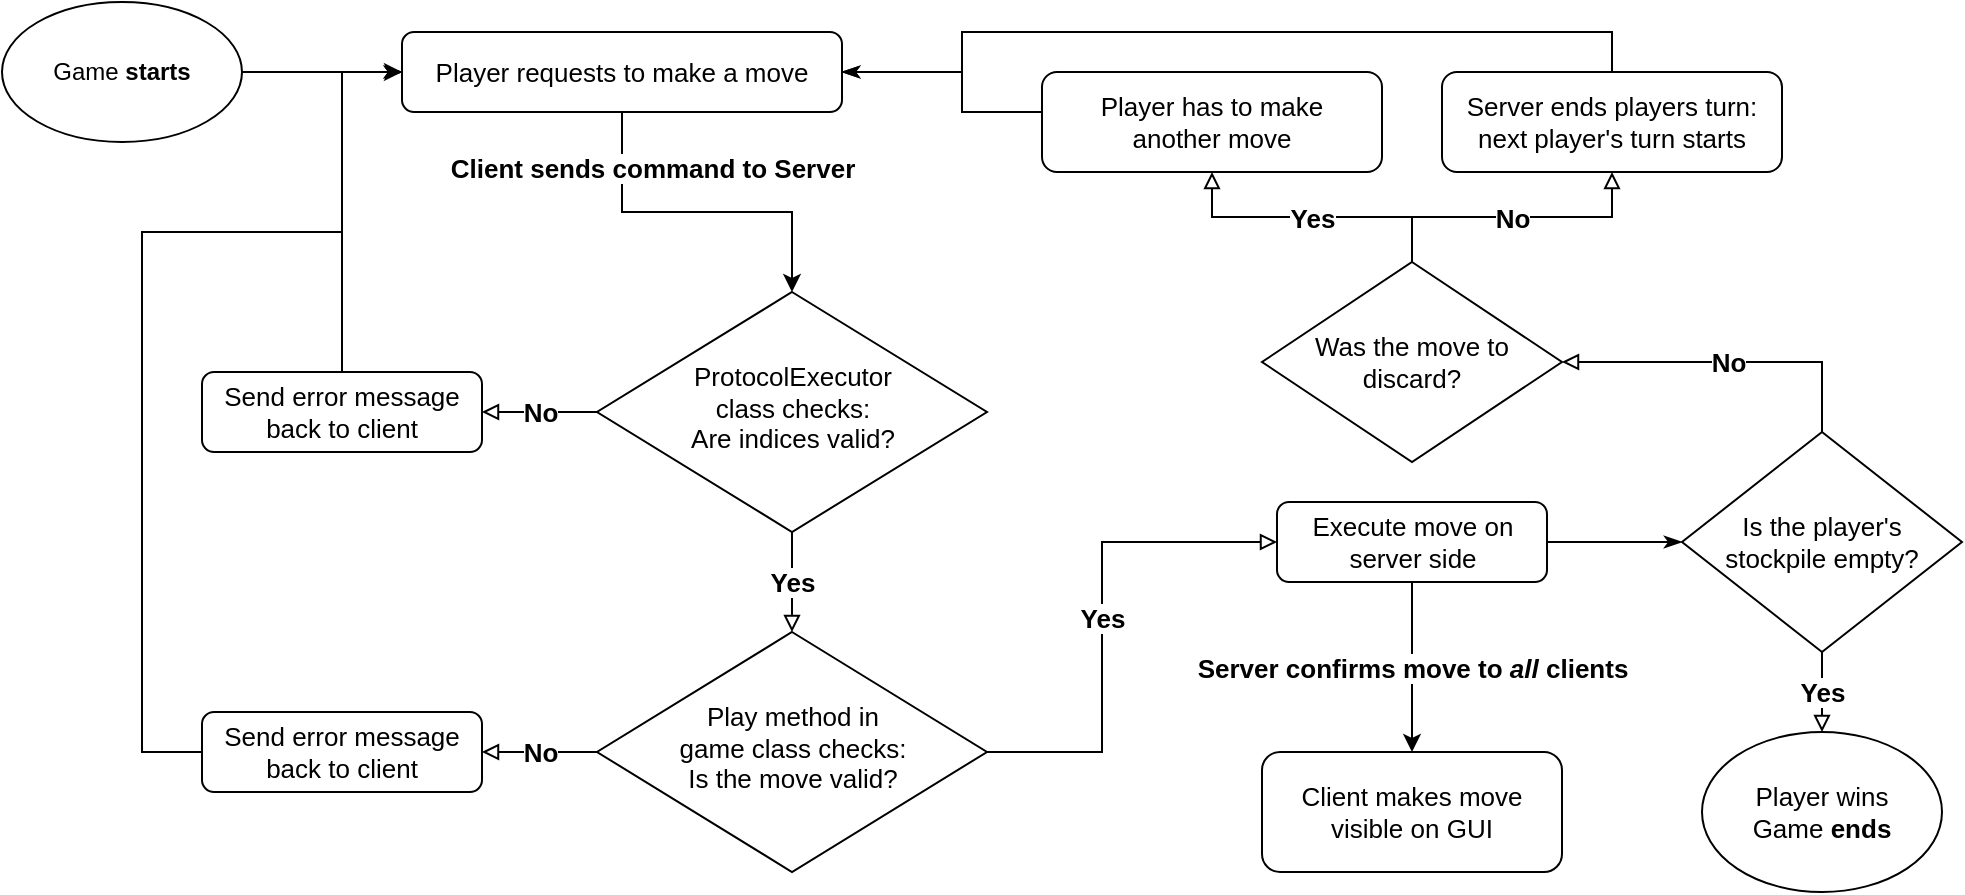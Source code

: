 <mxfile version="12.9.11" type="device"><diagram id="C5RBs43oDa-KdzZeNtuy" name="Page-1"><mxGraphModel dx="1773" dy="585" grid="1" gridSize="10" guides="1" tooltips="1" connect="1" arrows="1" fold="1" page="1" pageScale="1" pageWidth="827" pageHeight="1169" math="0" shadow="0"><root><mxCell id="WIyWlLk6GJQsqaUBKTNV-0"/><mxCell id="WIyWlLk6GJQsqaUBKTNV-1" parent="WIyWlLk6GJQsqaUBKTNV-0"/><mxCell id="n3dpOhoVaAsMRno2t9KR-11" value="&lt;b style=&quot;font-size: 13px&quot;&gt;&lt;span&gt;Client sends command to Server&lt;/span&gt;&lt;br&gt;&lt;/b&gt;" style="edgeStyle=orthogonalEdgeStyle;rounded=0;orthogonalLoop=1;jettySize=auto;html=1;entryX=0.5;entryY=0;entryDx=0;entryDy=0;endArrow=classic;endFill=1;" parent="WIyWlLk6GJQsqaUBKTNV-1" source="WIyWlLk6GJQsqaUBKTNV-3" target="WIyWlLk6GJQsqaUBKTNV-6" edge="1"><mxGeometry x="-0.684" y="15" relative="1" as="geometry"><Array as="points"><mxPoint x="110" y="210"/><mxPoint x="195" y="210"/></Array><mxPoint as="offset"/></mxGeometry></mxCell><mxCell id="WIyWlLk6GJQsqaUBKTNV-3" value="&lt;font style=&quot;font-size: 13px&quot;&gt;Player requests to make a move&lt;/font&gt;" style="rounded=1;whiteSpace=wrap;html=1;fontSize=12;glass=0;strokeWidth=1;shadow=0;" parent="WIyWlLk6GJQsqaUBKTNV-1" vertex="1"><mxGeometry y="120" width="220" height="40" as="geometry"/></mxCell><mxCell id="n3dpOhoVaAsMRno2t9KR-21" value="&lt;font style=&quot;font-size: 13px;&quot;&gt;No&lt;/font&gt;" style="edgeStyle=orthogonalEdgeStyle;rounded=0;orthogonalLoop=1;jettySize=auto;html=1;entryX=1;entryY=0.5;entryDx=0;entryDy=0;endArrow=block;endFill=0;fontStyle=1;fontSize=13;" parent="WIyWlLk6GJQsqaUBKTNV-1" source="WIyWlLk6GJQsqaUBKTNV-6" target="WIyWlLk6GJQsqaUBKTNV-7" edge="1"><mxGeometry relative="1" as="geometry"/></mxCell><mxCell id="n3dpOhoVaAsMRno2t9KR-22" value="&lt;font style=&quot;font-size: 13px&quot;&gt;&lt;b&gt;Yes&lt;/b&gt;&lt;/font&gt;" style="edgeStyle=orthogonalEdgeStyle;rounded=0;orthogonalLoop=1;jettySize=auto;html=1;entryX=0.5;entryY=0;entryDx=0;entryDy=0;endArrow=block;endFill=0;" parent="WIyWlLk6GJQsqaUBKTNV-1" source="WIyWlLk6GJQsqaUBKTNV-6" target="n3dpOhoVaAsMRno2t9KR-3" edge="1"><mxGeometry relative="1" as="geometry"/></mxCell><mxCell id="WIyWlLk6GJQsqaUBKTNV-6" value="&lt;font style=&quot;font-size: 13px&quot;&gt;ProtocolExecutor &lt;br&gt;class checks:&lt;br&gt;Are indices valid?&lt;/font&gt;" style="rhombus;whiteSpace=wrap;html=1;shadow=0;fontFamily=Helvetica;fontSize=12;align=center;strokeWidth=1;spacing=6;spacingTop=-4;" parent="WIyWlLk6GJQsqaUBKTNV-1" vertex="1"><mxGeometry x="97.5" y="250" width="195" height="120" as="geometry"/></mxCell><mxCell id="rLO9WB-Ri9cjsbM1uq3i-0" style="edgeStyle=orthogonalEdgeStyle;rounded=0;orthogonalLoop=1;jettySize=auto;html=1;entryX=0;entryY=0.5;entryDx=0;entryDy=0;" edge="1" parent="WIyWlLk6GJQsqaUBKTNV-1" source="WIyWlLk6GJQsqaUBKTNV-7" target="WIyWlLk6GJQsqaUBKTNV-3"><mxGeometry relative="1" as="geometry"/></mxCell><mxCell id="WIyWlLk6GJQsqaUBKTNV-7" value="&lt;font style=&quot;font-size: 13px&quot;&gt;Send error message back to client&lt;/font&gt;" style="rounded=1;whiteSpace=wrap;html=1;fontSize=12;glass=0;strokeWidth=1;shadow=0;" parent="WIyWlLk6GJQsqaUBKTNV-1" vertex="1"><mxGeometry x="-100" y="290" width="140" height="40" as="geometry"/></mxCell><mxCell id="n3dpOhoVaAsMRno2t9KR-38" style="edgeStyle=orthogonalEdgeStyle;rounded=0;orthogonalLoop=1;jettySize=auto;html=1;exitX=0;exitY=0.5;exitDx=0;exitDy=0;entryX=0;entryY=0.5;entryDx=0;entryDy=0;endArrow=classicThin;endFill=1;" parent="WIyWlLk6GJQsqaUBKTNV-1" source="WIyWlLk6GJQsqaUBKTNV-11" target="WIyWlLk6GJQsqaUBKTNV-3" edge="1"><mxGeometry relative="1" as="geometry"><Array as="points"><mxPoint x="-130" y="480"/><mxPoint x="-130" y="220"/><mxPoint x="-30" y="220"/><mxPoint x="-30" y="140"/></Array></mxGeometry></mxCell><mxCell id="WIyWlLk6GJQsqaUBKTNV-11" value="&lt;font style=&quot;font-size: 13px&quot;&gt;Send error message back to client&lt;/font&gt;" style="rounded=1;whiteSpace=wrap;html=1;fontSize=12;glass=0;strokeWidth=1;shadow=0;" parent="WIyWlLk6GJQsqaUBKTNV-1" vertex="1"><mxGeometry x="-100" y="460" width="140" height="40" as="geometry"/></mxCell><mxCell id="n3dpOhoVaAsMRno2t9KR-15" value="&lt;font style=&quot;font-size: 13px&quot;&gt;&lt;b&gt;Server confirms move to &lt;i&gt;all&lt;/i&gt; clients&lt;/b&gt;&lt;/font&gt;" style="edgeStyle=orthogonalEdgeStyle;rounded=0;orthogonalLoop=1;jettySize=auto;html=1;endArrow=classic;endFill=1;entryX=0.5;entryY=0;entryDx=0;entryDy=0;" parent="WIyWlLk6GJQsqaUBKTNV-1" source="WIyWlLk6GJQsqaUBKTNV-12" target="n3dpOhoVaAsMRno2t9KR-14" edge="1"><mxGeometry relative="1" as="geometry"><mxPoint x="450" y="500" as="targetPoint"/></mxGeometry></mxCell><mxCell id="n3dpOhoVaAsMRno2t9KR-40" style="edgeStyle=orthogonalEdgeStyle;rounded=0;orthogonalLoop=1;jettySize=auto;html=1;entryX=0;entryY=0.5;entryDx=0;entryDy=0;endArrow=classicThin;endFill=1;fontSize=13;" parent="WIyWlLk6GJQsqaUBKTNV-1" source="WIyWlLk6GJQsqaUBKTNV-12" target="n3dpOhoVaAsMRno2t9KR-39" edge="1"><mxGeometry relative="1" as="geometry"/></mxCell><mxCell id="WIyWlLk6GJQsqaUBKTNV-12" value="&lt;font style=&quot;font-size: 13px&quot;&gt;Execute move on server side&lt;/font&gt;" style="rounded=1;whiteSpace=wrap;html=1;fontSize=12;glass=0;strokeWidth=1;shadow=0;" parent="WIyWlLk6GJQsqaUBKTNV-1" vertex="1"><mxGeometry x="437.5" y="355" width="135" height="40" as="geometry"/></mxCell><mxCell id="n3dpOhoVaAsMRno2t9KR-23" value="&lt;font style=&quot;font-size: 13px&quot;&gt;&lt;b&gt;No&lt;/b&gt;&lt;/font&gt;" style="edgeStyle=orthogonalEdgeStyle;rounded=0;orthogonalLoop=1;jettySize=auto;html=1;endArrow=block;endFill=0;" parent="WIyWlLk6GJQsqaUBKTNV-1" source="n3dpOhoVaAsMRno2t9KR-3" target="WIyWlLk6GJQsqaUBKTNV-11" edge="1"><mxGeometry relative="1" as="geometry"/></mxCell><mxCell id="n3dpOhoVaAsMRno2t9KR-24" value="&lt;font style=&quot;font-size: 13px&quot;&gt;&lt;b&gt;Yes&lt;/b&gt;&lt;/font&gt;" style="edgeStyle=orthogonalEdgeStyle;rounded=0;orthogonalLoop=1;jettySize=auto;html=1;entryX=0;entryY=0.5;entryDx=0;entryDy=0;endArrow=block;endFill=0;" parent="WIyWlLk6GJQsqaUBKTNV-1" source="n3dpOhoVaAsMRno2t9KR-3" target="WIyWlLk6GJQsqaUBKTNV-12" edge="1"><mxGeometry relative="1" as="geometry"><Array as="points"><mxPoint x="350" y="480"/><mxPoint x="350" y="375"/></Array></mxGeometry></mxCell><mxCell id="n3dpOhoVaAsMRno2t9KR-3" value="&lt;font style=&quot;font-size: 13px&quot;&gt;Play method in &lt;br&gt;game class checks:&lt;br&gt;Is the move valid?&lt;/font&gt;" style="rhombus;whiteSpace=wrap;html=1;shadow=0;fontFamily=Helvetica;fontSize=12;align=center;strokeWidth=1;spacing=6;spacingTop=-4;" parent="WIyWlLk6GJQsqaUBKTNV-1" vertex="1"><mxGeometry x="97.5" y="420" width="195" height="120" as="geometry"/></mxCell><mxCell id="n3dpOhoVaAsMRno2t9KR-14" value="&lt;font style=&quot;font-size: 13px&quot;&gt;Client makes move visible on GUI&lt;/font&gt;" style="rounded=1;whiteSpace=wrap;html=1;" parent="WIyWlLk6GJQsqaUBKTNV-1" vertex="1"><mxGeometry x="430" y="480" width="150" height="60" as="geometry"/></mxCell><mxCell id="n3dpOhoVaAsMRno2t9KR-18" value="&lt;font style=&quot;font-size: 13px&quot;&gt;&lt;b&gt;No&lt;/b&gt;&lt;/font&gt;" style="edgeStyle=orthogonalEdgeStyle;rounded=0;orthogonalLoop=1;jettySize=auto;html=1;endArrow=block;endFill=0;" parent="WIyWlLk6GJQsqaUBKTNV-1" source="n3dpOhoVaAsMRno2t9KR-16" target="n3dpOhoVaAsMRno2t9KR-19" edge="1"><mxGeometry relative="1" as="geometry"><mxPoint x="510" y="150" as="targetPoint"/></mxGeometry></mxCell><mxCell id="n3dpOhoVaAsMRno2t9KR-28" value="&lt;font style=&quot;font-size: 13px&quot;&gt;&lt;b&gt;Yes&lt;/b&gt;&lt;/font&gt;" style="edgeStyle=orthogonalEdgeStyle;rounded=0;orthogonalLoop=1;jettySize=auto;html=1;entryX=0.5;entryY=1;entryDx=0;entryDy=0;endArrow=block;endFill=0;" parent="WIyWlLk6GJQsqaUBKTNV-1" source="n3dpOhoVaAsMRno2t9KR-16" target="n3dpOhoVaAsMRno2t9KR-27" edge="1"><mxGeometry relative="1" as="geometry"/></mxCell><mxCell id="n3dpOhoVaAsMRno2t9KR-16" value="&lt;font style=&quot;font-size: 13px&quot;&gt;Was the move to discard?&lt;/font&gt;" style="rhombus;whiteSpace=wrap;html=1;" parent="WIyWlLk6GJQsqaUBKTNV-1" vertex="1"><mxGeometry x="430" y="235" width="150" height="100" as="geometry"/></mxCell><mxCell id="n3dpOhoVaAsMRno2t9KR-35" style="edgeStyle=orthogonalEdgeStyle;rounded=0;orthogonalLoop=1;jettySize=auto;html=1;entryX=1;entryY=0.5;entryDx=0;entryDy=0;endArrow=classicThin;endFill=1;exitX=0.5;exitY=0;exitDx=0;exitDy=0;" parent="WIyWlLk6GJQsqaUBKTNV-1" source="n3dpOhoVaAsMRno2t9KR-19" target="WIyWlLk6GJQsqaUBKTNV-3" edge="1"><mxGeometry relative="1" as="geometry"><Array as="points"><mxPoint x="605" y="120"/><mxPoint x="280" y="120"/><mxPoint x="280" y="140"/></Array></mxGeometry></mxCell><mxCell id="n3dpOhoVaAsMRno2t9KR-19" value="&lt;font style=&quot;font-size: 13px&quot;&gt;Server ends players turn: next player's turn starts&lt;/font&gt;" style="rounded=1;whiteSpace=wrap;html=1;" parent="WIyWlLk6GJQsqaUBKTNV-1" vertex="1"><mxGeometry x="520" y="140" width="170" height="50" as="geometry"/></mxCell><mxCell id="n3dpOhoVaAsMRno2t9KR-32" style="edgeStyle=orthogonalEdgeStyle;rounded=0;orthogonalLoop=1;jettySize=auto;html=1;entryX=1;entryY=0.5;entryDx=0;entryDy=0;endArrow=classicThin;endFill=1;" parent="WIyWlLk6GJQsqaUBKTNV-1" source="n3dpOhoVaAsMRno2t9KR-27" target="WIyWlLk6GJQsqaUBKTNV-3" edge="1"><mxGeometry relative="1" as="geometry"><Array as="points"><mxPoint x="280" y="160"/><mxPoint x="280" y="140"/></Array></mxGeometry></mxCell><mxCell id="n3dpOhoVaAsMRno2t9KR-27" value="&lt;font style=&quot;font-size: 13px&quot;&gt;Player has to make &lt;br&gt;another move&lt;/font&gt;" style="rounded=1;whiteSpace=wrap;html=1;" parent="WIyWlLk6GJQsqaUBKTNV-1" vertex="1"><mxGeometry x="320" y="140" width="170" height="50" as="geometry"/></mxCell><mxCell id="n3dpOhoVaAsMRno2t9KR-42" value="&lt;b&gt;No&lt;/b&gt;" style="edgeStyle=orthogonalEdgeStyle;rounded=0;orthogonalLoop=1;jettySize=auto;html=1;exitX=0.5;exitY=0;exitDx=0;exitDy=0;entryX=1;entryY=0.5;entryDx=0;entryDy=0;endArrow=block;endFill=0;fontSize=13;" parent="WIyWlLk6GJQsqaUBKTNV-1" source="n3dpOhoVaAsMRno2t9KR-39" target="n3dpOhoVaAsMRno2t9KR-16" edge="1"><mxGeometry relative="1" as="geometry"/></mxCell><mxCell id="n3dpOhoVaAsMRno2t9KR-43" value="&lt;b&gt;Yes&lt;/b&gt;" style="edgeStyle=orthogonalEdgeStyle;rounded=0;orthogonalLoop=1;jettySize=auto;html=1;exitX=0.5;exitY=1;exitDx=0;exitDy=0;endArrow=block;endFill=0;fontSize=13;" parent="WIyWlLk6GJQsqaUBKTNV-1" source="n3dpOhoVaAsMRno2t9KR-39" target="n3dpOhoVaAsMRno2t9KR-44" edge="1"><mxGeometry relative="1" as="geometry"><mxPoint x="710" y="500" as="targetPoint"/></mxGeometry></mxCell><mxCell id="n3dpOhoVaAsMRno2t9KR-39" value="Is the player's &lt;br&gt;stockpile empty?" style="rhombus;whiteSpace=wrap;html=1;fontSize=13;" parent="WIyWlLk6GJQsqaUBKTNV-1" vertex="1"><mxGeometry x="640" y="320" width="140" height="110" as="geometry"/></mxCell><mxCell id="n3dpOhoVaAsMRno2t9KR-44" value="&lt;font style=&quot;font-size: 13px&quot;&gt;Player wins&lt;br&gt;Game&lt;b&gt; ends&lt;br&gt;&lt;/b&gt;&lt;/font&gt;" style="ellipse;whiteSpace=wrap;html=1;" parent="WIyWlLk6GJQsqaUBKTNV-1" vertex="1"><mxGeometry x="650" y="470" width="120" height="80" as="geometry"/></mxCell><mxCell id="n3dpOhoVaAsMRno2t9KR-50" style="edgeStyle=orthogonalEdgeStyle;rounded=0;orthogonalLoop=1;jettySize=auto;html=1;endArrow=classicThin;endFill=1;fontSize=13;" parent="WIyWlLk6GJQsqaUBKTNV-1" source="n3dpOhoVaAsMRno2t9KR-46" edge="1"><mxGeometry relative="1" as="geometry"><mxPoint y="140" as="targetPoint"/></mxGeometry></mxCell><mxCell id="n3dpOhoVaAsMRno2t9KR-46" value="Game &lt;b&gt;starts&lt;/b&gt;" style="ellipse;whiteSpace=wrap;html=1;" parent="WIyWlLk6GJQsqaUBKTNV-1" vertex="1"><mxGeometry x="-200" y="105" width="120" height="70" as="geometry"/></mxCell></root></mxGraphModel></diagram></mxfile>